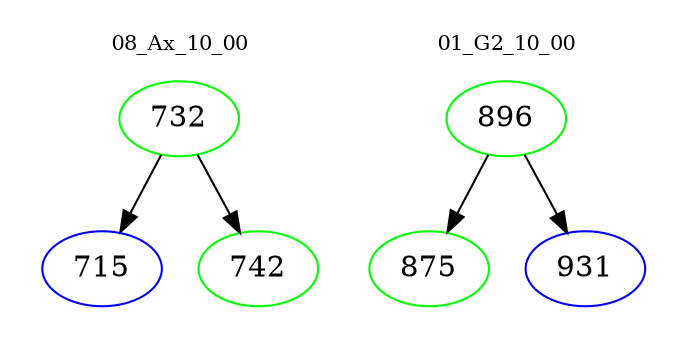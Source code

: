 digraph{
subgraph cluster_0 {
color = white
label = "08_Ax_10_00";
fontsize=10;
T0_732 [label="732", color="green"]
T0_732 -> T0_715 [color="black"]
T0_715 [label="715", color="blue"]
T0_732 -> T0_742 [color="black"]
T0_742 [label="742", color="green"]
}
subgraph cluster_1 {
color = white
label = "01_G2_10_00";
fontsize=10;
T1_896 [label="896", color="green"]
T1_896 -> T1_875 [color="black"]
T1_875 [label="875", color="green"]
T1_896 -> T1_931 [color="black"]
T1_931 [label="931", color="blue"]
}
}
